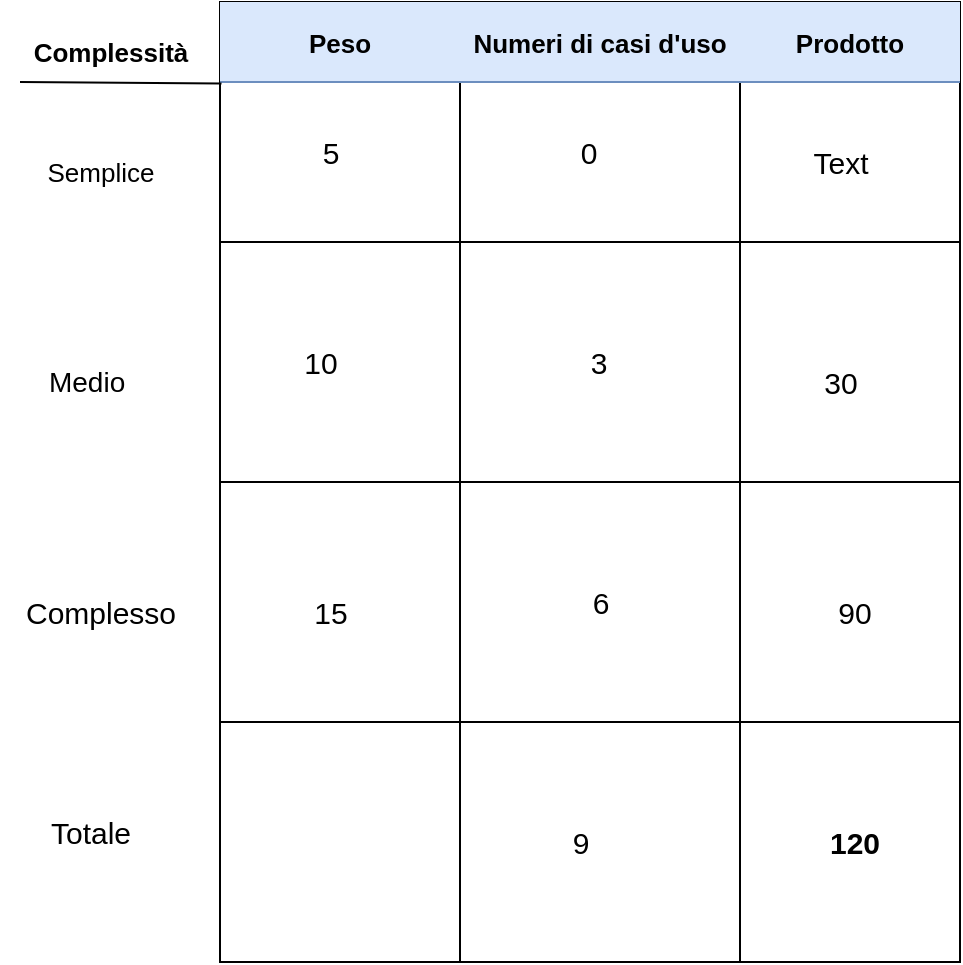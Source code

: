 <mxfile version="20.8.9" type="device"><diagram name="Pagina-1" id="RqAy-vRPCIWF9fPBUzCc"><mxGraphModel dx="1050" dy="1750" grid="1" gridSize="10" guides="1" tooltips="1" connect="1" arrows="1" fold="1" page="1" pageScale="1" pageWidth="827" pageHeight="1169" math="0" shadow="0"><root><mxCell id="0"/><mxCell id="1" parent="0"/><mxCell id="hgV2vuGf-KfJv0AGzjSB-60" value="" style="shape=table;childLayout=tableLayout;startSize=0;collapsible=0;recursiveResize=0;expand=0;" vertex="1" parent="1"><mxGeometry x="250" y="-40" width="370" height="480" as="geometry"/></mxCell><mxCell id="hgV2vuGf-KfJv0AGzjSB-61" value="" style="shape=tableRow;horizontal=0;swimlaneHead=0;swimlaneBody=0;top=0;left=0;strokeColor=inherit;bottom=0;right=0;dropTarget=0;fontStyle=0;fillColor=none;points=[[0,0.5],[1,0.5]];portConstraint=eastwest;startSize=0;collapsible=0;recursiveResize=0;expand=0;" vertex="1" parent="hgV2vuGf-KfJv0AGzjSB-60"><mxGeometry width="370" height="120" as="geometry"/></mxCell><mxCell id="hgV2vuGf-KfJv0AGzjSB-62" value="Peso" style="swimlane;swimlaneHead=0;swimlaneBody=0;fontStyle=1;strokeColor=#6c8ebf;connectable=0;fillColor=#dae8fc;startSize=40;collapsible=0;recursiveResize=0;expand=0;fontSize=13;" vertex="1" parent="hgV2vuGf-KfJv0AGzjSB-61"><mxGeometry width="120" height="120" as="geometry"><mxRectangle width="120" height="120" as="alternateBounds"/></mxGeometry></mxCell><mxCell id="hgV2vuGf-KfJv0AGzjSB-84" value="&lt;font style=&quot;font-size: 15px;&quot;&gt;5&lt;/font&gt;" style="text;html=1;align=center;verticalAlign=middle;resizable=0;points=[];autosize=1;strokeColor=none;fillColor=none;" vertex="1" parent="hgV2vuGf-KfJv0AGzjSB-62"><mxGeometry x="40" y="60" width="30" height="30" as="geometry"/></mxCell><mxCell id="hgV2vuGf-KfJv0AGzjSB-63" value="Numeri di casi d'uso" style="swimlane;swimlaneHead=0;swimlaneBody=0;fontStyle=1;connectable=0;startSize=40;collapsible=0;recursiveResize=0;expand=0;fillColor=#dae8fc;strokeColor=#6c8ebf;fontSize=13;" vertex="1" parent="hgV2vuGf-KfJv0AGzjSB-61"><mxGeometry x="120" width="140" height="120" as="geometry"><mxRectangle width="140" height="120" as="alternateBounds"/></mxGeometry></mxCell><mxCell id="hgV2vuGf-KfJv0AGzjSB-87" value="0" style="text;html=1;align=center;verticalAlign=middle;resizable=0;points=[];autosize=1;strokeColor=none;fillColor=none;fontSize=15;" vertex="1" parent="hgV2vuGf-KfJv0AGzjSB-63"><mxGeometry x="49" y="60" width="30" height="30" as="geometry"/></mxCell><mxCell id="hgV2vuGf-KfJv0AGzjSB-64" value="Prodotto" style="swimlane;swimlaneHead=0;swimlaneBody=0;fontStyle=1;strokeColor=#6c8ebf;connectable=0;fillColor=#dae8fc;startSize=40;collapsible=0;recursiveResize=0;expand=0;fontSize=13;" vertex="1" parent="hgV2vuGf-KfJv0AGzjSB-61"><mxGeometry x="260" width="110" height="120" as="geometry"><mxRectangle width="110" height="120" as="alternateBounds"/></mxGeometry></mxCell><mxCell id="hgV2vuGf-KfJv0AGzjSB-65" value="" style="shape=tableRow;horizontal=0;swimlaneHead=0;swimlaneBody=0;top=0;left=0;strokeColor=inherit;bottom=0;right=0;dropTarget=0;fontStyle=0;fillColor=none;points=[[0,0.5],[1,0.5]];portConstraint=eastwest;startSize=0;collapsible=0;recursiveResize=0;expand=0;" vertex="1" parent="hgV2vuGf-KfJv0AGzjSB-60"><mxGeometry y="120" width="370" height="120" as="geometry"/></mxCell><mxCell id="hgV2vuGf-KfJv0AGzjSB-66" value="" style="swimlane;swimlaneHead=0;swimlaneBody=0;fontStyle=0;connectable=0;strokeColor=inherit;fillColor=none;startSize=0;collapsible=0;recursiveResize=0;expand=0;" vertex="1" parent="hgV2vuGf-KfJv0AGzjSB-65"><mxGeometry width="120" height="120" as="geometry"><mxRectangle width="120" height="120" as="alternateBounds"/></mxGeometry></mxCell><mxCell id="hgV2vuGf-KfJv0AGzjSB-85" value="&lt;font style=&quot;font-size: 15px;&quot;&gt;10&lt;/font&gt;" style="text;html=1;align=center;verticalAlign=middle;resizable=0;points=[];autosize=1;strokeColor=none;fillColor=none;" vertex="1" parent="hgV2vuGf-KfJv0AGzjSB-66"><mxGeometry x="30" y="45" width="40" height="30" as="geometry"/></mxCell><mxCell id="hgV2vuGf-KfJv0AGzjSB-67" value="" style="swimlane;swimlaneHead=0;swimlaneBody=0;fontStyle=0;connectable=0;strokeColor=inherit;fillColor=none;startSize=0;collapsible=0;recursiveResize=0;expand=0;" vertex="1" parent="hgV2vuGf-KfJv0AGzjSB-65"><mxGeometry x="120" width="140" height="120" as="geometry"><mxRectangle width="140" height="120" as="alternateBounds"/></mxGeometry></mxCell><mxCell id="hgV2vuGf-KfJv0AGzjSB-88" value="3" style="text;html=1;align=center;verticalAlign=middle;resizable=0;points=[];autosize=1;strokeColor=none;fillColor=none;fontSize=15;" vertex="1" parent="hgV2vuGf-KfJv0AGzjSB-67"><mxGeometry x="54" y="45" width="30" height="30" as="geometry"/></mxCell><mxCell id="hgV2vuGf-KfJv0AGzjSB-68" value="" style="swimlane;swimlaneHead=0;swimlaneBody=0;fontStyle=0;connectable=0;strokeColor=inherit;fillColor=none;startSize=0;collapsible=0;recursiveResize=0;expand=0;" vertex="1" parent="hgV2vuGf-KfJv0AGzjSB-65"><mxGeometry x="260" width="110" height="120" as="geometry"><mxRectangle width="110" height="120" as="alternateBounds"/></mxGeometry></mxCell><mxCell id="hgV2vuGf-KfJv0AGzjSB-69" value="" style="shape=tableRow;horizontal=0;swimlaneHead=0;swimlaneBody=0;top=0;left=0;strokeColor=inherit;bottom=0;right=0;dropTarget=0;fontStyle=0;fillColor=none;points=[[0,0.5],[1,0.5]];portConstraint=eastwest;startSize=0;collapsible=0;recursiveResize=0;expand=0;" vertex="1" parent="hgV2vuGf-KfJv0AGzjSB-60"><mxGeometry y="240" width="370" height="120" as="geometry"/></mxCell><mxCell id="hgV2vuGf-KfJv0AGzjSB-70" value="" style="swimlane;swimlaneHead=0;swimlaneBody=0;fontStyle=0;connectable=0;strokeColor=inherit;fillColor=none;startSize=0;collapsible=0;recursiveResize=0;expand=0;" vertex="1" parent="hgV2vuGf-KfJv0AGzjSB-69"><mxGeometry width="120" height="120" as="geometry"><mxRectangle width="120" height="120" as="alternateBounds"/></mxGeometry></mxCell><mxCell id="hgV2vuGf-KfJv0AGzjSB-86" value="&lt;font style=&quot;font-size: 15px;&quot;&gt;15&lt;/font&gt;" style="text;html=1;align=center;verticalAlign=middle;resizable=0;points=[];autosize=1;strokeColor=none;fillColor=none;" vertex="1" parent="hgV2vuGf-KfJv0AGzjSB-70"><mxGeometry x="35" y="50" width="40" height="30" as="geometry"/></mxCell><mxCell id="hgV2vuGf-KfJv0AGzjSB-71" value="" style="swimlane;swimlaneHead=0;swimlaneBody=0;fontStyle=0;connectable=0;strokeColor=inherit;fillColor=none;startSize=0;collapsible=0;recursiveResize=0;expand=0;" vertex="1" parent="hgV2vuGf-KfJv0AGzjSB-69"><mxGeometry x="120" width="140" height="120" as="geometry"><mxRectangle width="140" height="120" as="alternateBounds"/></mxGeometry></mxCell><mxCell id="hgV2vuGf-KfJv0AGzjSB-72" value="" style="swimlane;swimlaneHead=0;swimlaneBody=0;fontStyle=0;connectable=0;strokeColor=inherit;fillColor=none;startSize=0;collapsible=0;recursiveResize=0;expand=0;" vertex="1" parent="hgV2vuGf-KfJv0AGzjSB-69"><mxGeometry x="260" width="110" height="120" as="geometry"><mxRectangle width="110" height="120" as="alternateBounds"/></mxGeometry></mxCell><mxCell id="hgV2vuGf-KfJv0AGzjSB-92" value="90" style="text;html=1;align=center;verticalAlign=middle;resizable=0;points=[];autosize=1;strokeColor=none;fillColor=none;fontSize=15;" vertex="1" parent="hgV2vuGf-KfJv0AGzjSB-72"><mxGeometry x="37" y="50" width="40" height="30" as="geometry"/></mxCell><mxCell id="hgV2vuGf-KfJv0AGzjSB-73" value="" style="shape=tableRow;horizontal=0;swimlaneHead=0;swimlaneBody=0;top=0;left=0;strokeColor=inherit;bottom=0;right=0;dropTarget=0;fontStyle=0;fillColor=none;points=[[0,0.5],[1,0.5]];portConstraint=eastwest;startSize=0;collapsible=0;recursiveResize=0;expand=0;" vertex="1" parent="hgV2vuGf-KfJv0AGzjSB-60"><mxGeometry y="360" width="370" height="120" as="geometry"/></mxCell><mxCell id="hgV2vuGf-KfJv0AGzjSB-74" value="" style="swimlane;swimlaneHead=0;swimlaneBody=0;fontStyle=0;connectable=0;strokeColor=inherit;fillColor=none;startSize=0;collapsible=0;recursiveResize=0;expand=0;" vertex="1" parent="hgV2vuGf-KfJv0AGzjSB-73"><mxGeometry width="120" height="120" as="geometry"><mxRectangle width="120" height="120" as="alternateBounds"/></mxGeometry></mxCell><mxCell id="hgV2vuGf-KfJv0AGzjSB-75" value="" style="swimlane;swimlaneHead=0;swimlaneBody=0;fontStyle=0;connectable=0;strokeColor=inherit;fillColor=none;startSize=0;collapsible=0;recursiveResize=0;expand=0;" vertex="1" parent="hgV2vuGf-KfJv0AGzjSB-73"><mxGeometry x="120" width="140" height="120" as="geometry"><mxRectangle width="140" height="120" as="alternateBounds"/></mxGeometry></mxCell><mxCell id="hgV2vuGf-KfJv0AGzjSB-76" value="" style="swimlane;swimlaneHead=0;swimlaneBody=0;fontStyle=0;connectable=0;strokeColor=inherit;fillColor=none;startSize=0;collapsible=0;recursiveResize=0;expand=0;" vertex="1" parent="hgV2vuGf-KfJv0AGzjSB-73"><mxGeometry x="260" width="110" height="120" as="geometry"><mxRectangle width="110" height="120" as="alternateBounds"/></mxGeometry></mxCell><mxCell id="hgV2vuGf-KfJv0AGzjSB-93" value="&lt;b&gt;120&lt;/b&gt;" style="text;html=1;align=center;verticalAlign=middle;resizable=0;points=[];autosize=1;strokeColor=none;fillColor=none;fontSize=15;" vertex="1" parent="hgV2vuGf-KfJv0AGzjSB-76"><mxGeometry x="32" y="45" width="50" height="30" as="geometry"/></mxCell><mxCell id="hgV2vuGf-KfJv0AGzjSB-77" value="&lt;font style=&quot;font-size: 13px;&quot;&gt;Semplice&lt;/font&gt;" style="text;html=1;align=center;verticalAlign=middle;resizable=0;points=[];autosize=1;strokeColor=none;fillColor=none;" vertex="1" parent="1"><mxGeometry x="150" y="30" width="80" height="30" as="geometry"/></mxCell><mxCell id="hgV2vuGf-KfJv0AGzjSB-78" value="&lt;b&gt;&lt;font style=&quot;font-size: 13px;&quot;&gt;Complessità&lt;/font&gt;&lt;/b&gt;" style="text;html=1;align=center;verticalAlign=middle;resizable=0;points=[];autosize=1;strokeColor=none;fillColor=none;" vertex="1" parent="1"><mxGeometry x="145" y="-30" width="100" height="30" as="geometry"/></mxCell><mxCell id="hgV2vuGf-KfJv0AGzjSB-79" value="&lt;font style=&quot;font-size: 14px;&quot;&gt;Medio&amp;nbsp;&lt;/font&gt;" style="text;html=1;align=center;verticalAlign=middle;resizable=0;points=[];autosize=1;strokeColor=none;fillColor=none;" vertex="1" parent="1"><mxGeometry x="150" y="135" width="70" height="30" as="geometry"/></mxCell><mxCell id="hgV2vuGf-KfJv0AGzjSB-80" value="&lt;font style=&quot;font-size: 15px;&quot;&gt;Complesso&lt;/font&gt;" style="text;html=1;align=center;verticalAlign=middle;resizable=0;points=[];autosize=1;strokeColor=none;fillColor=none;" vertex="1" parent="1"><mxGeometry x="140" y="250" width="100" height="30" as="geometry"/></mxCell><mxCell id="hgV2vuGf-KfJv0AGzjSB-82" value="&lt;font style=&quot;font-size: 15px;&quot;&gt;Totale&lt;/font&gt;" style="text;html=1;align=center;verticalAlign=middle;resizable=0;points=[];autosize=1;strokeColor=none;fillColor=none;" vertex="1" parent="1"><mxGeometry x="155" y="360" width="60" height="30" as="geometry"/></mxCell><mxCell id="hgV2vuGf-KfJv0AGzjSB-89" value="6" style="text;html=1;align=center;verticalAlign=middle;resizable=0;points=[];autosize=1;strokeColor=none;fillColor=none;fontSize=15;" vertex="1" parent="1"><mxGeometry x="425" y="245" width="30" height="30" as="geometry"/></mxCell><mxCell id="hgV2vuGf-KfJv0AGzjSB-90" value="9" style="text;html=1;align=center;verticalAlign=middle;resizable=0;points=[];autosize=1;strokeColor=none;fillColor=none;fontSize=15;" vertex="1" parent="1"><mxGeometry x="415" y="365" width="30" height="30" as="geometry"/></mxCell><mxCell id="hgV2vuGf-KfJv0AGzjSB-91" value="30" style="text;html=1;align=center;verticalAlign=middle;resizable=0;points=[];autosize=1;strokeColor=none;fillColor=none;fontSize=15;" vertex="1" parent="1"><mxGeometry x="540" y="135" width="40" height="30" as="geometry"/></mxCell><mxCell id="hgV2vuGf-KfJv0AGzjSB-97" value="" style="endArrow=none;html=1;rounded=0;fontSize=14;entryX=0.002;entryY=0.34;entryDx=0;entryDy=0;entryPerimeter=0;" edge="1" parent="1" target="hgV2vuGf-KfJv0AGzjSB-61"><mxGeometry width="50" height="50" relative="1" as="geometry"><mxPoint x="150" as="sourcePoint"/><mxPoint x="440" y="150" as="targetPoint"/></mxGeometry></mxCell><mxCell id="hgV2vuGf-KfJv0AGzjSB-98" value="Text" style="text;html=1;align=center;verticalAlign=middle;resizable=0;points=[];autosize=1;strokeColor=none;fillColor=none;fontSize=15;" vertex="1" parent="1"><mxGeometry x="535" y="25" width="50" height="30" as="geometry"/></mxCell></root></mxGraphModel></diagram></mxfile>